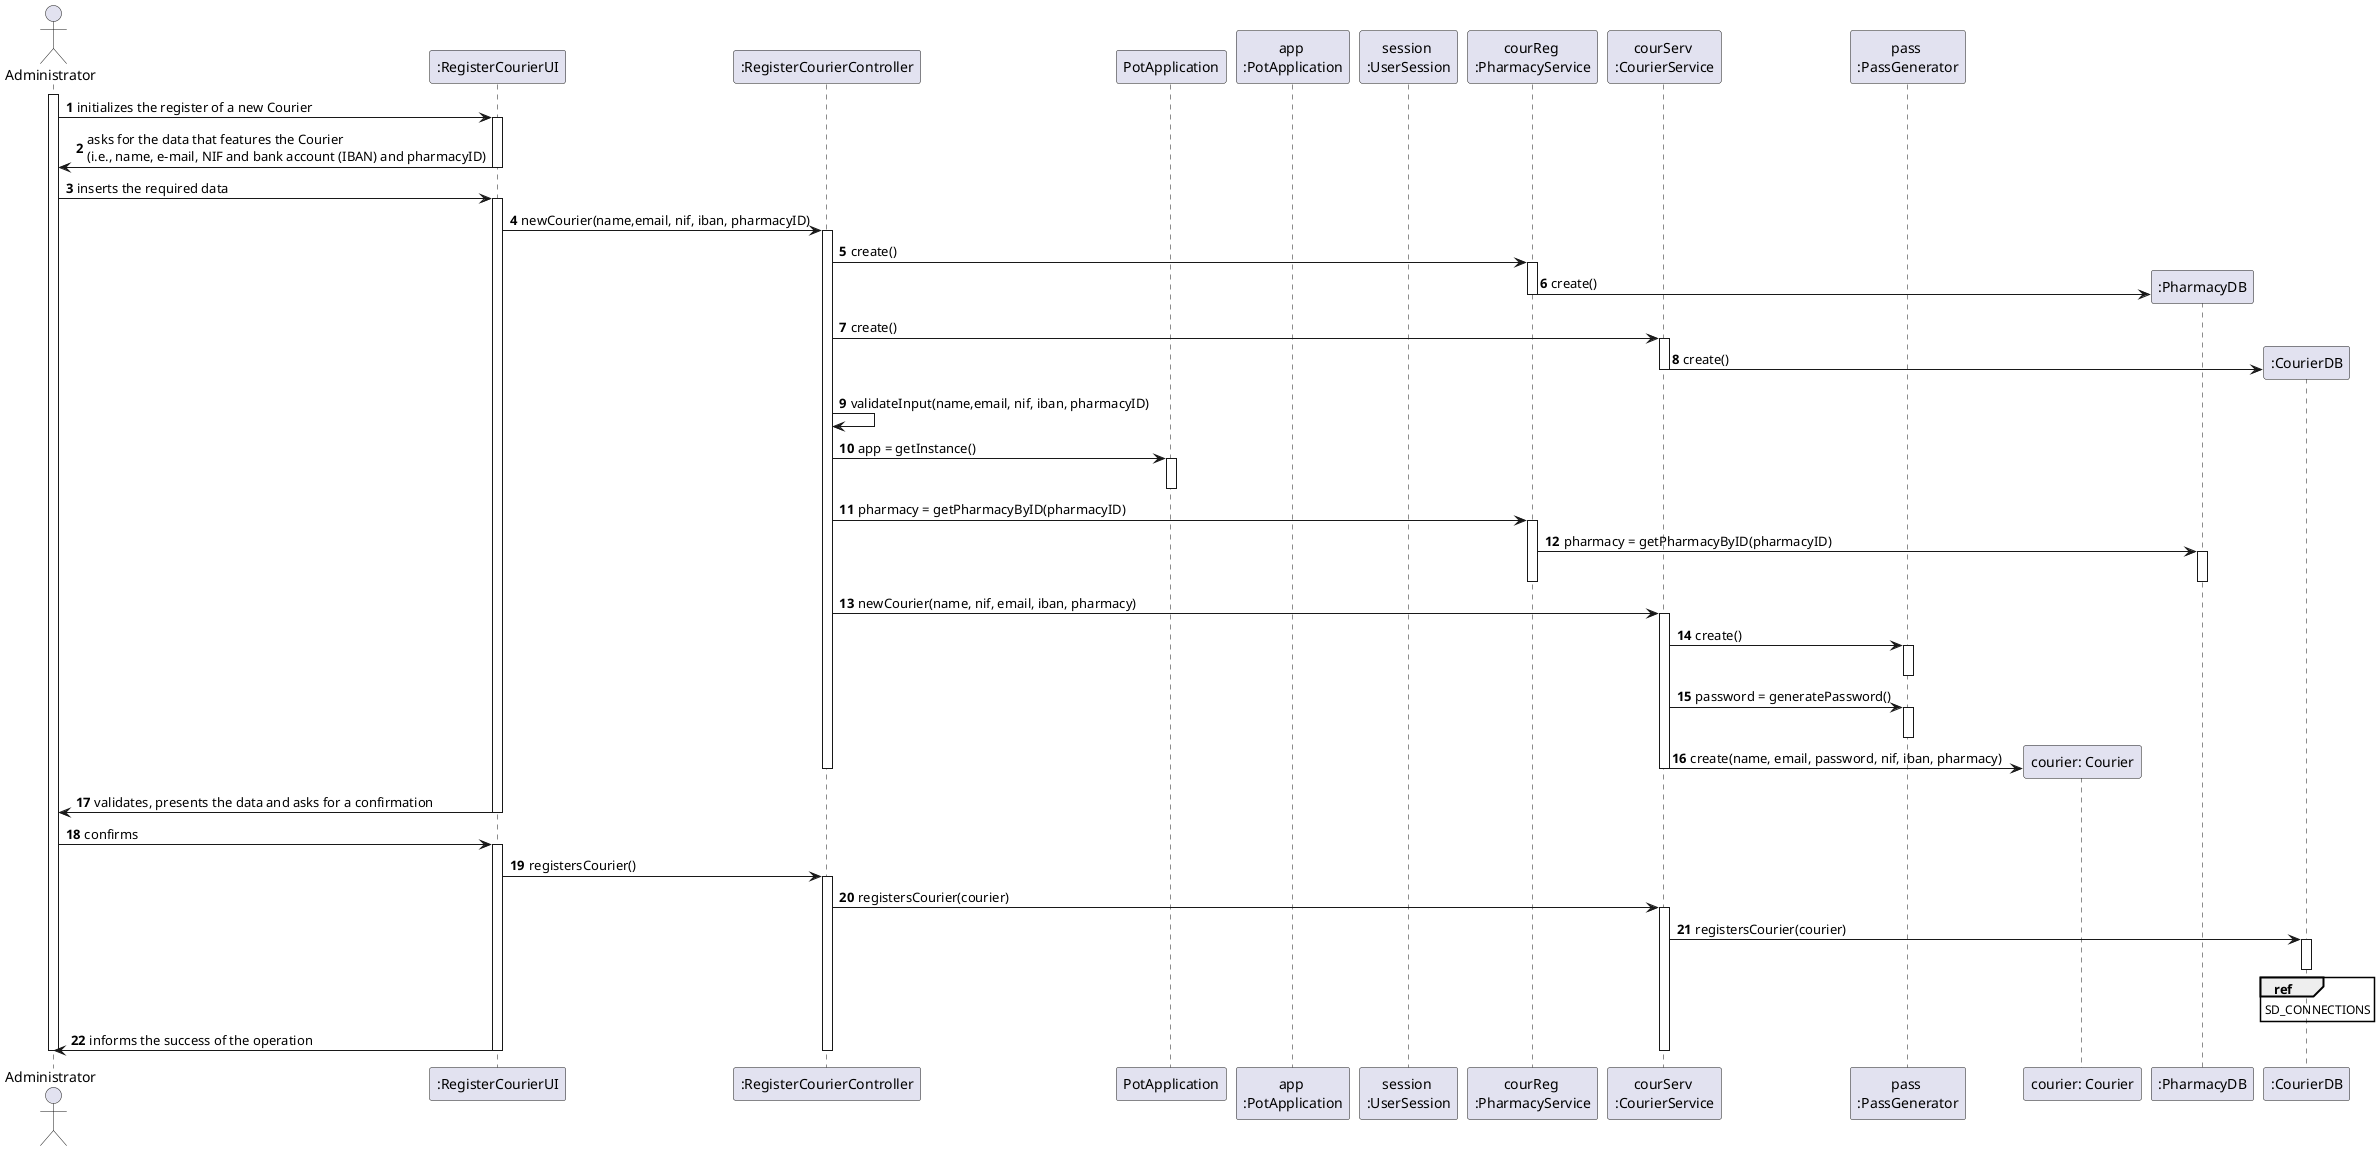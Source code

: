 @startuml
autonumber
actor "Administrator" as ADMIN

participant ":RegisterCourierUI" as UI
participant ":RegisterCourierController" as CTRL
participant "PotApplication" as PA
participant "app \n:PotApplication" as APA
participant "session \n:UserSession" as US
participant "courReg \n:PharmacyService" as PR
participant "courServ \n:CourierService" as RF
participant "pass \n:PassGenerator" as PS
participant "courier: Courier" as CR
participant ":PharmacyDB" as PDB
participant ":CourierDB" as CDB

activate ADMIN

ADMIN -> UI : initializes the register of a new Courier
activate UI
UI -> ADMIN : asks for the data that features the Courier \n(i.e., name, e-mail, NIF and bank account (IBAN) and pharmacyID)
deactivate UI

ADMIN -> UI : inserts the required data
activate UI
UI -> CTRL : newCourier(name,email, nif, iban, pharmacyID)
activate CTRL
CTRL -> PR : create()
activate PR
PR -> PDB** : create()
deactivate PR
CTRL -> RF : create()
activate RF
RF -> CDB** : create()
deactivate RF

CTRL -> CTRL : validateInput(name,email, nif, iban, pharmacyID)
CTRL -> PA : app = getInstance()
activate PA
deactivate PA
deactivate US
CTRL -> PR : pharmacy = getPharmacyByID(pharmacyID)
activate PR
PR -> PDB : pharmacy = getPharmacyByID(pharmacyID)
activate PDB

deactivate PR
deactivate PDB
CTRL -> RF : newCourier(name, nif, email, iban, pharmacy)
activate RF
RF -> PS : create()
activate PS
deactivate PS
RF -> PS : password = generatePassword()
activate PS
deactivate PS
RF -> CR ** : create(name, email, password, nif, iban, pharmacy)
deactivate RF
deactivate CTRL


UI -> ADMIN : validates, presents the data and asks for a confirmation
deactivate UI

ADMIN -> UI : confirms
activate UI
UI -> CTRL : registersCourier()
activate CTRL
CTRL -> RF : registersCourier(courier)
activate RF
RF -> CDB : registersCourier(courier)
activate CDB
deactivate CDB
ref over CDB : SD_CONNECTIONS
UI -> ADMIN : informs the success of the operation
deactivate RF
deactivate CTRL
deactivate UI

deactivate ADMIN

@enduml
